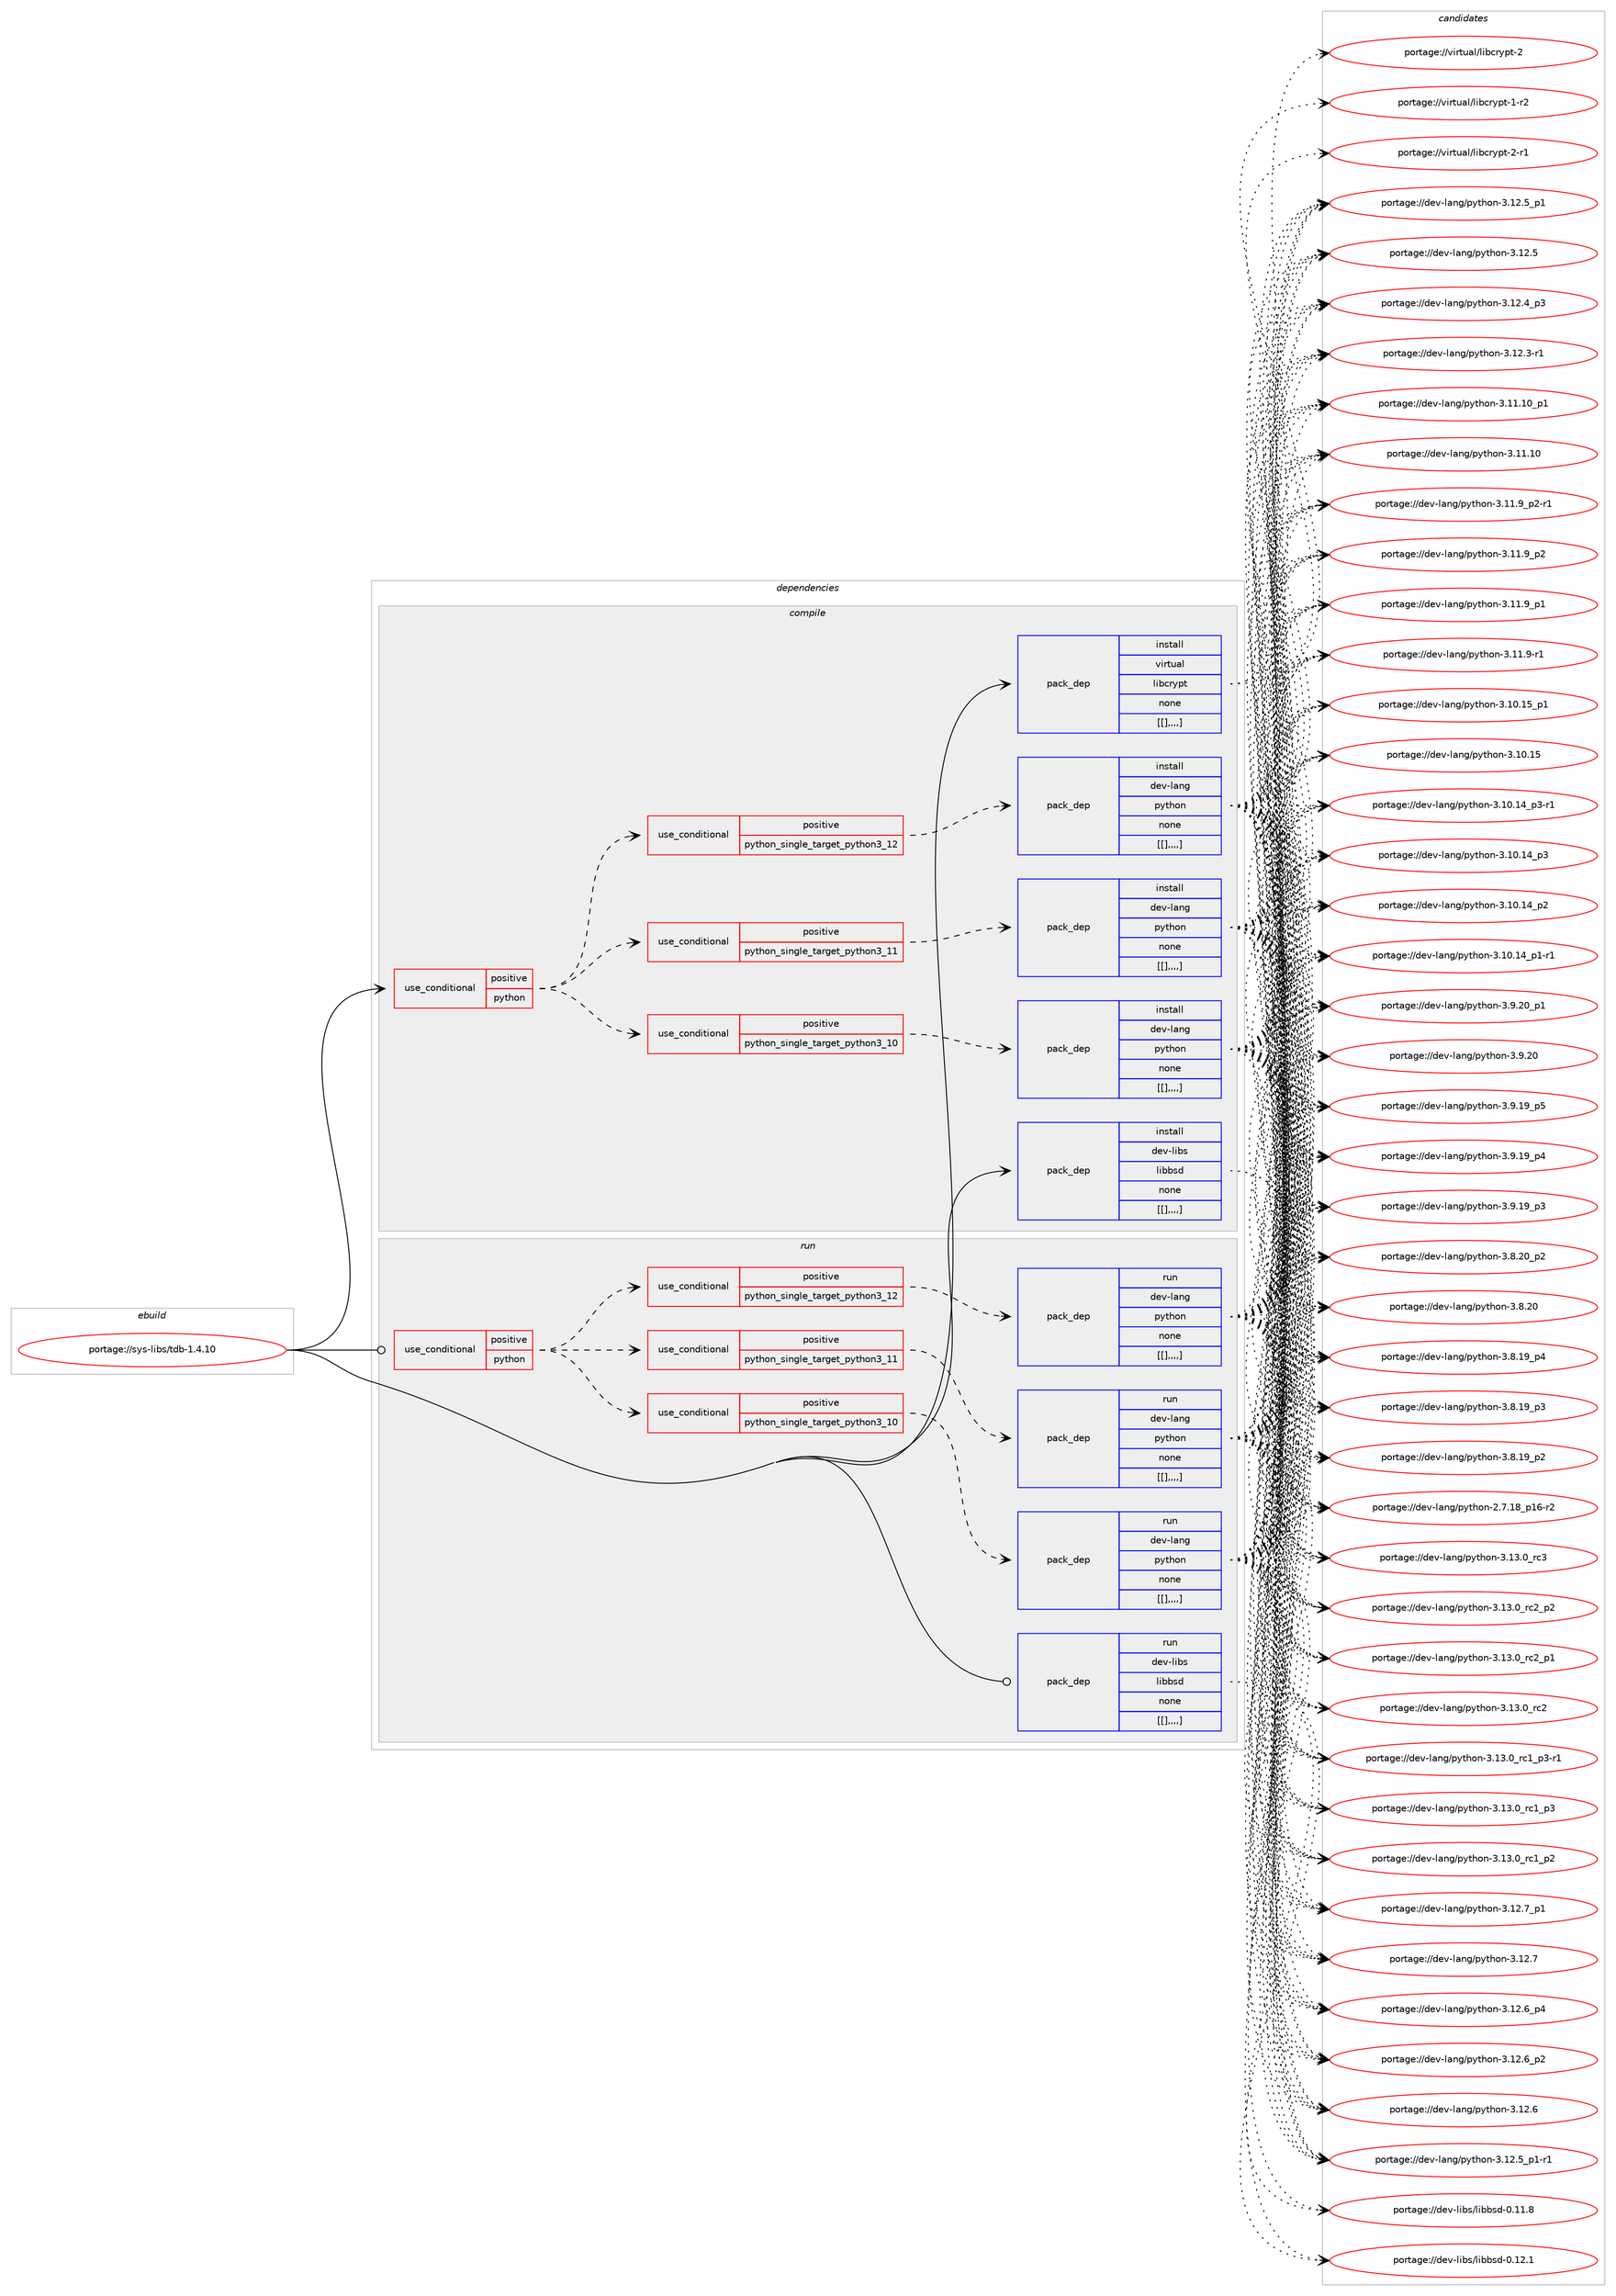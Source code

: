 digraph prolog {

# *************
# Graph options
# *************

newrank=true;
concentrate=true;
compound=true;
graph [rankdir=LR,fontname=Helvetica,fontsize=10,ranksep=1.5];#, ranksep=2.5, nodesep=0.2];
edge  [arrowhead=vee];
node  [fontname=Helvetica,fontsize=10];

# **********
# The ebuild
# **********

subgraph cluster_leftcol {
color=gray;
label=<<i>ebuild</i>>;
id [label="portage://sys-libs/tdb-1.4.10", color=red, width=4, href="../sys-libs/tdb-1.4.10.svg"];
}

# ****************
# The dependencies
# ****************

subgraph cluster_midcol {
color=gray;
label=<<i>dependencies</i>>;
subgraph cluster_compile {
fillcolor="#eeeeee";
style=filled;
label=<<i>compile</i>>;
subgraph cond4302 {
dependency12272 [label=<<TABLE BORDER="0" CELLBORDER="1" CELLSPACING="0" CELLPADDING="4"><TR><TD ROWSPAN="3" CELLPADDING="10">use_conditional</TD></TR><TR><TD>positive</TD></TR><TR><TD>python</TD></TR></TABLE>>, shape=none, color=red];
subgraph cond4303 {
dependency12273 [label=<<TABLE BORDER="0" CELLBORDER="1" CELLSPACING="0" CELLPADDING="4"><TR><TD ROWSPAN="3" CELLPADDING="10">use_conditional</TD></TR><TR><TD>positive</TD></TR><TR><TD>python_single_target_python3_10</TD></TR></TABLE>>, shape=none, color=red];
subgraph pack7933 {
dependency12274 [label=<<TABLE BORDER="0" CELLBORDER="1" CELLSPACING="0" CELLPADDING="4" WIDTH="220"><TR><TD ROWSPAN="6" CELLPADDING="30">pack_dep</TD></TR><TR><TD WIDTH="110">install</TD></TR><TR><TD>dev-lang</TD></TR><TR><TD>python</TD></TR><TR><TD>none</TD></TR><TR><TD>[[],,,,]</TD></TR></TABLE>>, shape=none, color=blue];
}
dependency12273:e -> dependency12274:w [weight=20,style="dashed",arrowhead="vee"];
}
dependency12272:e -> dependency12273:w [weight=20,style="dashed",arrowhead="vee"];
subgraph cond4304 {
dependency12275 [label=<<TABLE BORDER="0" CELLBORDER="1" CELLSPACING="0" CELLPADDING="4"><TR><TD ROWSPAN="3" CELLPADDING="10">use_conditional</TD></TR><TR><TD>positive</TD></TR><TR><TD>python_single_target_python3_11</TD></TR></TABLE>>, shape=none, color=red];
subgraph pack7934 {
dependency12276 [label=<<TABLE BORDER="0" CELLBORDER="1" CELLSPACING="0" CELLPADDING="4" WIDTH="220"><TR><TD ROWSPAN="6" CELLPADDING="30">pack_dep</TD></TR><TR><TD WIDTH="110">install</TD></TR><TR><TD>dev-lang</TD></TR><TR><TD>python</TD></TR><TR><TD>none</TD></TR><TR><TD>[[],,,,]</TD></TR></TABLE>>, shape=none, color=blue];
}
dependency12275:e -> dependency12276:w [weight=20,style="dashed",arrowhead="vee"];
}
dependency12272:e -> dependency12275:w [weight=20,style="dashed",arrowhead="vee"];
subgraph cond4305 {
dependency12277 [label=<<TABLE BORDER="0" CELLBORDER="1" CELLSPACING="0" CELLPADDING="4"><TR><TD ROWSPAN="3" CELLPADDING="10">use_conditional</TD></TR><TR><TD>positive</TD></TR><TR><TD>python_single_target_python3_12</TD></TR></TABLE>>, shape=none, color=red];
subgraph pack7935 {
dependency12278 [label=<<TABLE BORDER="0" CELLBORDER="1" CELLSPACING="0" CELLPADDING="4" WIDTH="220"><TR><TD ROWSPAN="6" CELLPADDING="30">pack_dep</TD></TR><TR><TD WIDTH="110">install</TD></TR><TR><TD>dev-lang</TD></TR><TR><TD>python</TD></TR><TR><TD>none</TD></TR><TR><TD>[[],,,,]</TD></TR></TABLE>>, shape=none, color=blue];
}
dependency12277:e -> dependency12278:w [weight=20,style="dashed",arrowhead="vee"];
}
dependency12272:e -> dependency12277:w [weight=20,style="dashed",arrowhead="vee"];
}
id:e -> dependency12272:w [weight=20,style="solid",arrowhead="vee"];
subgraph pack7936 {
dependency12279 [label=<<TABLE BORDER="0" CELLBORDER="1" CELLSPACING="0" CELLPADDING="4" WIDTH="220"><TR><TD ROWSPAN="6" CELLPADDING="30">pack_dep</TD></TR><TR><TD WIDTH="110">install</TD></TR><TR><TD>dev-libs</TD></TR><TR><TD>libbsd</TD></TR><TR><TD>none</TD></TR><TR><TD>[[],,,,]</TD></TR></TABLE>>, shape=none, color=blue];
}
id:e -> dependency12279:w [weight=20,style="solid",arrowhead="vee"];
subgraph pack7937 {
dependency12280 [label=<<TABLE BORDER="0" CELLBORDER="1" CELLSPACING="0" CELLPADDING="4" WIDTH="220"><TR><TD ROWSPAN="6" CELLPADDING="30">pack_dep</TD></TR><TR><TD WIDTH="110">install</TD></TR><TR><TD>virtual</TD></TR><TR><TD>libcrypt</TD></TR><TR><TD>none</TD></TR><TR><TD>[[],,,,]</TD></TR></TABLE>>, shape=none, color=blue];
}
id:e -> dependency12280:w [weight=20,style="solid",arrowhead="vee"];
}
subgraph cluster_compileandrun {
fillcolor="#eeeeee";
style=filled;
label=<<i>compile and run</i>>;
}
subgraph cluster_run {
fillcolor="#eeeeee";
style=filled;
label=<<i>run</i>>;
subgraph cond4306 {
dependency12281 [label=<<TABLE BORDER="0" CELLBORDER="1" CELLSPACING="0" CELLPADDING="4"><TR><TD ROWSPAN="3" CELLPADDING="10">use_conditional</TD></TR><TR><TD>positive</TD></TR><TR><TD>python</TD></TR></TABLE>>, shape=none, color=red];
subgraph cond4307 {
dependency12282 [label=<<TABLE BORDER="0" CELLBORDER="1" CELLSPACING="0" CELLPADDING="4"><TR><TD ROWSPAN="3" CELLPADDING="10">use_conditional</TD></TR><TR><TD>positive</TD></TR><TR><TD>python_single_target_python3_10</TD></TR></TABLE>>, shape=none, color=red];
subgraph pack7938 {
dependency12283 [label=<<TABLE BORDER="0" CELLBORDER="1" CELLSPACING="0" CELLPADDING="4" WIDTH="220"><TR><TD ROWSPAN="6" CELLPADDING="30">pack_dep</TD></TR><TR><TD WIDTH="110">run</TD></TR><TR><TD>dev-lang</TD></TR><TR><TD>python</TD></TR><TR><TD>none</TD></TR><TR><TD>[[],,,,]</TD></TR></TABLE>>, shape=none, color=blue];
}
dependency12282:e -> dependency12283:w [weight=20,style="dashed",arrowhead="vee"];
}
dependency12281:e -> dependency12282:w [weight=20,style="dashed",arrowhead="vee"];
subgraph cond4308 {
dependency12284 [label=<<TABLE BORDER="0" CELLBORDER="1" CELLSPACING="0" CELLPADDING="4"><TR><TD ROWSPAN="3" CELLPADDING="10">use_conditional</TD></TR><TR><TD>positive</TD></TR><TR><TD>python_single_target_python3_11</TD></TR></TABLE>>, shape=none, color=red];
subgraph pack7939 {
dependency12285 [label=<<TABLE BORDER="0" CELLBORDER="1" CELLSPACING="0" CELLPADDING="4" WIDTH="220"><TR><TD ROWSPAN="6" CELLPADDING="30">pack_dep</TD></TR><TR><TD WIDTH="110">run</TD></TR><TR><TD>dev-lang</TD></TR><TR><TD>python</TD></TR><TR><TD>none</TD></TR><TR><TD>[[],,,,]</TD></TR></TABLE>>, shape=none, color=blue];
}
dependency12284:e -> dependency12285:w [weight=20,style="dashed",arrowhead="vee"];
}
dependency12281:e -> dependency12284:w [weight=20,style="dashed",arrowhead="vee"];
subgraph cond4309 {
dependency12286 [label=<<TABLE BORDER="0" CELLBORDER="1" CELLSPACING="0" CELLPADDING="4"><TR><TD ROWSPAN="3" CELLPADDING="10">use_conditional</TD></TR><TR><TD>positive</TD></TR><TR><TD>python_single_target_python3_12</TD></TR></TABLE>>, shape=none, color=red];
subgraph pack7940 {
dependency12287 [label=<<TABLE BORDER="0" CELLBORDER="1" CELLSPACING="0" CELLPADDING="4" WIDTH="220"><TR><TD ROWSPAN="6" CELLPADDING="30">pack_dep</TD></TR><TR><TD WIDTH="110">run</TD></TR><TR><TD>dev-lang</TD></TR><TR><TD>python</TD></TR><TR><TD>none</TD></TR><TR><TD>[[],,,,]</TD></TR></TABLE>>, shape=none, color=blue];
}
dependency12286:e -> dependency12287:w [weight=20,style="dashed",arrowhead="vee"];
}
dependency12281:e -> dependency12286:w [weight=20,style="dashed",arrowhead="vee"];
}
id:e -> dependency12281:w [weight=20,style="solid",arrowhead="odot"];
subgraph pack7941 {
dependency12288 [label=<<TABLE BORDER="0" CELLBORDER="1" CELLSPACING="0" CELLPADDING="4" WIDTH="220"><TR><TD ROWSPAN="6" CELLPADDING="30">pack_dep</TD></TR><TR><TD WIDTH="110">run</TD></TR><TR><TD>dev-libs</TD></TR><TR><TD>libbsd</TD></TR><TR><TD>none</TD></TR><TR><TD>[[],,,,]</TD></TR></TABLE>>, shape=none, color=blue];
}
id:e -> dependency12288:w [weight=20,style="solid",arrowhead="odot"];
}
}

# **************
# The candidates
# **************

subgraph cluster_choices {
rank=same;
color=gray;
label=<<i>candidates</i>>;

subgraph choice7933 {
color=black;
nodesep=1;
choice10010111845108971101034711212111610411111045514649514648951149951 [label="portage://dev-lang/python-3.13.0_rc3", color=red, width=4,href="../dev-lang/python-3.13.0_rc3.svg"];
choice100101118451089711010347112121116104111110455146495146489511499509511250 [label="portage://dev-lang/python-3.13.0_rc2_p2", color=red, width=4,href="../dev-lang/python-3.13.0_rc2_p2.svg"];
choice100101118451089711010347112121116104111110455146495146489511499509511249 [label="portage://dev-lang/python-3.13.0_rc2_p1", color=red, width=4,href="../dev-lang/python-3.13.0_rc2_p1.svg"];
choice10010111845108971101034711212111610411111045514649514648951149950 [label="portage://dev-lang/python-3.13.0_rc2", color=red, width=4,href="../dev-lang/python-3.13.0_rc2.svg"];
choice1001011184510897110103471121211161041111104551464951464895114994995112514511449 [label="portage://dev-lang/python-3.13.0_rc1_p3-r1", color=red, width=4,href="../dev-lang/python-3.13.0_rc1_p3-r1.svg"];
choice100101118451089711010347112121116104111110455146495146489511499499511251 [label="portage://dev-lang/python-3.13.0_rc1_p3", color=red, width=4,href="../dev-lang/python-3.13.0_rc1_p3.svg"];
choice100101118451089711010347112121116104111110455146495146489511499499511250 [label="portage://dev-lang/python-3.13.0_rc1_p2", color=red, width=4,href="../dev-lang/python-3.13.0_rc1_p2.svg"];
choice100101118451089711010347112121116104111110455146495046559511249 [label="portage://dev-lang/python-3.12.7_p1", color=red, width=4,href="../dev-lang/python-3.12.7_p1.svg"];
choice10010111845108971101034711212111610411111045514649504655 [label="portage://dev-lang/python-3.12.7", color=red, width=4,href="../dev-lang/python-3.12.7.svg"];
choice100101118451089711010347112121116104111110455146495046549511252 [label="portage://dev-lang/python-3.12.6_p4", color=red, width=4,href="../dev-lang/python-3.12.6_p4.svg"];
choice100101118451089711010347112121116104111110455146495046549511250 [label="portage://dev-lang/python-3.12.6_p2", color=red, width=4,href="../dev-lang/python-3.12.6_p2.svg"];
choice10010111845108971101034711212111610411111045514649504654 [label="portage://dev-lang/python-3.12.6", color=red, width=4,href="../dev-lang/python-3.12.6.svg"];
choice1001011184510897110103471121211161041111104551464950465395112494511449 [label="portage://dev-lang/python-3.12.5_p1-r1", color=red, width=4,href="../dev-lang/python-3.12.5_p1-r1.svg"];
choice100101118451089711010347112121116104111110455146495046539511249 [label="portage://dev-lang/python-3.12.5_p1", color=red, width=4,href="../dev-lang/python-3.12.5_p1.svg"];
choice10010111845108971101034711212111610411111045514649504653 [label="portage://dev-lang/python-3.12.5", color=red, width=4,href="../dev-lang/python-3.12.5.svg"];
choice100101118451089711010347112121116104111110455146495046529511251 [label="portage://dev-lang/python-3.12.4_p3", color=red, width=4,href="../dev-lang/python-3.12.4_p3.svg"];
choice100101118451089711010347112121116104111110455146495046514511449 [label="portage://dev-lang/python-3.12.3-r1", color=red, width=4,href="../dev-lang/python-3.12.3-r1.svg"];
choice10010111845108971101034711212111610411111045514649494649489511249 [label="portage://dev-lang/python-3.11.10_p1", color=red, width=4,href="../dev-lang/python-3.11.10_p1.svg"];
choice1001011184510897110103471121211161041111104551464949464948 [label="portage://dev-lang/python-3.11.10", color=red, width=4,href="../dev-lang/python-3.11.10.svg"];
choice1001011184510897110103471121211161041111104551464949465795112504511449 [label="portage://dev-lang/python-3.11.9_p2-r1", color=red, width=4,href="../dev-lang/python-3.11.9_p2-r1.svg"];
choice100101118451089711010347112121116104111110455146494946579511250 [label="portage://dev-lang/python-3.11.9_p2", color=red, width=4,href="../dev-lang/python-3.11.9_p2.svg"];
choice100101118451089711010347112121116104111110455146494946579511249 [label="portage://dev-lang/python-3.11.9_p1", color=red, width=4,href="../dev-lang/python-3.11.9_p1.svg"];
choice100101118451089711010347112121116104111110455146494946574511449 [label="portage://dev-lang/python-3.11.9-r1", color=red, width=4,href="../dev-lang/python-3.11.9-r1.svg"];
choice10010111845108971101034711212111610411111045514649484649539511249 [label="portage://dev-lang/python-3.10.15_p1", color=red, width=4,href="../dev-lang/python-3.10.15_p1.svg"];
choice1001011184510897110103471121211161041111104551464948464953 [label="portage://dev-lang/python-3.10.15", color=red, width=4,href="../dev-lang/python-3.10.15.svg"];
choice100101118451089711010347112121116104111110455146494846495295112514511449 [label="portage://dev-lang/python-3.10.14_p3-r1", color=red, width=4,href="../dev-lang/python-3.10.14_p3-r1.svg"];
choice10010111845108971101034711212111610411111045514649484649529511251 [label="portage://dev-lang/python-3.10.14_p3", color=red, width=4,href="../dev-lang/python-3.10.14_p3.svg"];
choice10010111845108971101034711212111610411111045514649484649529511250 [label="portage://dev-lang/python-3.10.14_p2", color=red, width=4,href="../dev-lang/python-3.10.14_p2.svg"];
choice100101118451089711010347112121116104111110455146494846495295112494511449 [label="portage://dev-lang/python-3.10.14_p1-r1", color=red, width=4,href="../dev-lang/python-3.10.14_p1-r1.svg"];
choice100101118451089711010347112121116104111110455146574650489511249 [label="portage://dev-lang/python-3.9.20_p1", color=red, width=4,href="../dev-lang/python-3.9.20_p1.svg"];
choice10010111845108971101034711212111610411111045514657465048 [label="portage://dev-lang/python-3.9.20", color=red, width=4,href="../dev-lang/python-3.9.20.svg"];
choice100101118451089711010347112121116104111110455146574649579511253 [label="portage://dev-lang/python-3.9.19_p5", color=red, width=4,href="../dev-lang/python-3.9.19_p5.svg"];
choice100101118451089711010347112121116104111110455146574649579511252 [label="portage://dev-lang/python-3.9.19_p4", color=red, width=4,href="../dev-lang/python-3.9.19_p4.svg"];
choice100101118451089711010347112121116104111110455146574649579511251 [label="portage://dev-lang/python-3.9.19_p3", color=red, width=4,href="../dev-lang/python-3.9.19_p3.svg"];
choice100101118451089711010347112121116104111110455146564650489511250 [label="portage://dev-lang/python-3.8.20_p2", color=red, width=4,href="../dev-lang/python-3.8.20_p2.svg"];
choice10010111845108971101034711212111610411111045514656465048 [label="portage://dev-lang/python-3.8.20", color=red, width=4,href="../dev-lang/python-3.8.20.svg"];
choice100101118451089711010347112121116104111110455146564649579511252 [label="portage://dev-lang/python-3.8.19_p4", color=red, width=4,href="../dev-lang/python-3.8.19_p4.svg"];
choice100101118451089711010347112121116104111110455146564649579511251 [label="portage://dev-lang/python-3.8.19_p3", color=red, width=4,href="../dev-lang/python-3.8.19_p3.svg"];
choice100101118451089711010347112121116104111110455146564649579511250 [label="portage://dev-lang/python-3.8.19_p2", color=red, width=4,href="../dev-lang/python-3.8.19_p2.svg"];
choice100101118451089711010347112121116104111110455046554649569511249544511450 [label="portage://dev-lang/python-2.7.18_p16-r2", color=red, width=4,href="../dev-lang/python-2.7.18_p16-r2.svg"];
dependency12274:e -> choice10010111845108971101034711212111610411111045514649514648951149951:w [style=dotted,weight="100"];
dependency12274:e -> choice100101118451089711010347112121116104111110455146495146489511499509511250:w [style=dotted,weight="100"];
dependency12274:e -> choice100101118451089711010347112121116104111110455146495146489511499509511249:w [style=dotted,weight="100"];
dependency12274:e -> choice10010111845108971101034711212111610411111045514649514648951149950:w [style=dotted,weight="100"];
dependency12274:e -> choice1001011184510897110103471121211161041111104551464951464895114994995112514511449:w [style=dotted,weight="100"];
dependency12274:e -> choice100101118451089711010347112121116104111110455146495146489511499499511251:w [style=dotted,weight="100"];
dependency12274:e -> choice100101118451089711010347112121116104111110455146495146489511499499511250:w [style=dotted,weight="100"];
dependency12274:e -> choice100101118451089711010347112121116104111110455146495046559511249:w [style=dotted,weight="100"];
dependency12274:e -> choice10010111845108971101034711212111610411111045514649504655:w [style=dotted,weight="100"];
dependency12274:e -> choice100101118451089711010347112121116104111110455146495046549511252:w [style=dotted,weight="100"];
dependency12274:e -> choice100101118451089711010347112121116104111110455146495046549511250:w [style=dotted,weight="100"];
dependency12274:e -> choice10010111845108971101034711212111610411111045514649504654:w [style=dotted,weight="100"];
dependency12274:e -> choice1001011184510897110103471121211161041111104551464950465395112494511449:w [style=dotted,weight="100"];
dependency12274:e -> choice100101118451089711010347112121116104111110455146495046539511249:w [style=dotted,weight="100"];
dependency12274:e -> choice10010111845108971101034711212111610411111045514649504653:w [style=dotted,weight="100"];
dependency12274:e -> choice100101118451089711010347112121116104111110455146495046529511251:w [style=dotted,weight="100"];
dependency12274:e -> choice100101118451089711010347112121116104111110455146495046514511449:w [style=dotted,weight="100"];
dependency12274:e -> choice10010111845108971101034711212111610411111045514649494649489511249:w [style=dotted,weight="100"];
dependency12274:e -> choice1001011184510897110103471121211161041111104551464949464948:w [style=dotted,weight="100"];
dependency12274:e -> choice1001011184510897110103471121211161041111104551464949465795112504511449:w [style=dotted,weight="100"];
dependency12274:e -> choice100101118451089711010347112121116104111110455146494946579511250:w [style=dotted,weight="100"];
dependency12274:e -> choice100101118451089711010347112121116104111110455146494946579511249:w [style=dotted,weight="100"];
dependency12274:e -> choice100101118451089711010347112121116104111110455146494946574511449:w [style=dotted,weight="100"];
dependency12274:e -> choice10010111845108971101034711212111610411111045514649484649539511249:w [style=dotted,weight="100"];
dependency12274:e -> choice1001011184510897110103471121211161041111104551464948464953:w [style=dotted,weight="100"];
dependency12274:e -> choice100101118451089711010347112121116104111110455146494846495295112514511449:w [style=dotted,weight="100"];
dependency12274:e -> choice10010111845108971101034711212111610411111045514649484649529511251:w [style=dotted,weight="100"];
dependency12274:e -> choice10010111845108971101034711212111610411111045514649484649529511250:w [style=dotted,weight="100"];
dependency12274:e -> choice100101118451089711010347112121116104111110455146494846495295112494511449:w [style=dotted,weight="100"];
dependency12274:e -> choice100101118451089711010347112121116104111110455146574650489511249:w [style=dotted,weight="100"];
dependency12274:e -> choice10010111845108971101034711212111610411111045514657465048:w [style=dotted,weight="100"];
dependency12274:e -> choice100101118451089711010347112121116104111110455146574649579511253:w [style=dotted,weight="100"];
dependency12274:e -> choice100101118451089711010347112121116104111110455146574649579511252:w [style=dotted,weight="100"];
dependency12274:e -> choice100101118451089711010347112121116104111110455146574649579511251:w [style=dotted,weight="100"];
dependency12274:e -> choice100101118451089711010347112121116104111110455146564650489511250:w [style=dotted,weight="100"];
dependency12274:e -> choice10010111845108971101034711212111610411111045514656465048:w [style=dotted,weight="100"];
dependency12274:e -> choice100101118451089711010347112121116104111110455146564649579511252:w [style=dotted,weight="100"];
dependency12274:e -> choice100101118451089711010347112121116104111110455146564649579511251:w [style=dotted,weight="100"];
dependency12274:e -> choice100101118451089711010347112121116104111110455146564649579511250:w [style=dotted,weight="100"];
dependency12274:e -> choice100101118451089711010347112121116104111110455046554649569511249544511450:w [style=dotted,weight="100"];
}
subgraph choice7934 {
color=black;
nodesep=1;
choice10010111845108971101034711212111610411111045514649514648951149951 [label="portage://dev-lang/python-3.13.0_rc3", color=red, width=4,href="../dev-lang/python-3.13.0_rc3.svg"];
choice100101118451089711010347112121116104111110455146495146489511499509511250 [label="portage://dev-lang/python-3.13.0_rc2_p2", color=red, width=4,href="../dev-lang/python-3.13.0_rc2_p2.svg"];
choice100101118451089711010347112121116104111110455146495146489511499509511249 [label="portage://dev-lang/python-3.13.0_rc2_p1", color=red, width=4,href="../dev-lang/python-3.13.0_rc2_p1.svg"];
choice10010111845108971101034711212111610411111045514649514648951149950 [label="portage://dev-lang/python-3.13.0_rc2", color=red, width=4,href="../dev-lang/python-3.13.0_rc2.svg"];
choice1001011184510897110103471121211161041111104551464951464895114994995112514511449 [label="portage://dev-lang/python-3.13.0_rc1_p3-r1", color=red, width=4,href="../dev-lang/python-3.13.0_rc1_p3-r1.svg"];
choice100101118451089711010347112121116104111110455146495146489511499499511251 [label="portage://dev-lang/python-3.13.0_rc1_p3", color=red, width=4,href="../dev-lang/python-3.13.0_rc1_p3.svg"];
choice100101118451089711010347112121116104111110455146495146489511499499511250 [label="portage://dev-lang/python-3.13.0_rc1_p2", color=red, width=4,href="../dev-lang/python-3.13.0_rc1_p2.svg"];
choice100101118451089711010347112121116104111110455146495046559511249 [label="portage://dev-lang/python-3.12.7_p1", color=red, width=4,href="../dev-lang/python-3.12.7_p1.svg"];
choice10010111845108971101034711212111610411111045514649504655 [label="portage://dev-lang/python-3.12.7", color=red, width=4,href="../dev-lang/python-3.12.7.svg"];
choice100101118451089711010347112121116104111110455146495046549511252 [label="portage://dev-lang/python-3.12.6_p4", color=red, width=4,href="../dev-lang/python-3.12.6_p4.svg"];
choice100101118451089711010347112121116104111110455146495046549511250 [label="portage://dev-lang/python-3.12.6_p2", color=red, width=4,href="../dev-lang/python-3.12.6_p2.svg"];
choice10010111845108971101034711212111610411111045514649504654 [label="portage://dev-lang/python-3.12.6", color=red, width=4,href="../dev-lang/python-3.12.6.svg"];
choice1001011184510897110103471121211161041111104551464950465395112494511449 [label="portage://dev-lang/python-3.12.5_p1-r1", color=red, width=4,href="../dev-lang/python-3.12.5_p1-r1.svg"];
choice100101118451089711010347112121116104111110455146495046539511249 [label="portage://dev-lang/python-3.12.5_p1", color=red, width=4,href="../dev-lang/python-3.12.5_p1.svg"];
choice10010111845108971101034711212111610411111045514649504653 [label="portage://dev-lang/python-3.12.5", color=red, width=4,href="../dev-lang/python-3.12.5.svg"];
choice100101118451089711010347112121116104111110455146495046529511251 [label="portage://dev-lang/python-3.12.4_p3", color=red, width=4,href="../dev-lang/python-3.12.4_p3.svg"];
choice100101118451089711010347112121116104111110455146495046514511449 [label="portage://dev-lang/python-3.12.3-r1", color=red, width=4,href="../dev-lang/python-3.12.3-r1.svg"];
choice10010111845108971101034711212111610411111045514649494649489511249 [label="portage://dev-lang/python-3.11.10_p1", color=red, width=4,href="../dev-lang/python-3.11.10_p1.svg"];
choice1001011184510897110103471121211161041111104551464949464948 [label="portage://dev-lang/python-3.11.10", color=red, width=4,href="../dev-lang/python-3.11.10.svg"];
choice1001011184510897110103471121211161041111104551464949465795112504511449 [label="portage://dev-lang/python-3.11.9_p2-r1", color=red, width=4,href="../dev-lang/python-3.11.9_p2-r1.svg"];
choice100101118451089711010347112121116104111110455146494946579511250 [label="portage://dev-lang/python-3.11.9_p2", color=red, width=4,href="../dev-lang/python-3.11.9_p2.svg"];
choice100101118451089711010347112121116104111110455146494946579511249 [label="portage://dev-lang/python-3.11.9_p1", color=red, width=4,href="../dev-lang/python-3.11.9_p1.svg"];
choice100101118451089711010347112121116104111110455146494946574511449 [label="portage://dev-lang/python-3.11.9-r1", color=red, width=4,href="../dev-lang/python-3.11.9-r1.svg"];
choice10010111845108971101034711212111610411111045514649484649539511249 [label="portage://dev-lang/python-3.10.15_p1", color=red, width=4,href="../dev-lang/python-3.10.15_p1.svg"];
choice1001011184510897110103471121211161041111104551464948464953 [label="portage://dev-lang/python-3.10.15", color=red, width=4,href="../dev-lang/python-3.10.15.svg"];
choice100101118451089711010347112121116104111110455146494846495295112514511449 [label="portage://dev-lang/python-3.10.14_p3-r1", color=red, width=4,href="../dev-lang/python-3.10.14_p3-r1.svg"];
choice10010111845108971101034711212111610411111045514649484649529511251 [label="portage://dev-lang/python-3.10.14_p3", color=red, width=4,href="../dev-lang/python-3.10.14_p3.svg"];
choice10010111845108971101034711212111610411111045514649484649529511250 [label="portage://dev-lang/python-3.10.14_p2", color=red, width=4,href="../dev-lang/python-3.10.14_p2.svg"];
choice100101118451089711010347112121116104111110455146494846495295112494511449 [label="portage://dev-lang/python-3.10.14_p1-r1", color=red, width=4,href="../dev-lang/python-3.10.14_p1-r1.svg"];
choice100101118451089711010347112121116104111110455146574650489511249 [label="portage://dev-lang/python-3.9.20_p1", color=red, width=4,href="../dev-lang/python-3.9.20_p1.svg"];
choice10010111845108971101034711212111610411111045514657465048 [label="portage://dev-lang/python-3.9.20", color=red, width=4,href="../dev-lang/python-3.9.20.svg"];
choice100101118451089711010347112121116104111110455146574649579511253 [label="portage://dev-lang/python-3.9.19_p5", color=red, width=4,href="../dev-lang/python-3.9.19_p5.svg"];
choice100101118451089711010347112121116104111110455146574649579511252 [label="portage://dev-lang/python-3.9.19_p4", color=red, width=4,href="../dev-lang/python-3.9.19_p4.svg"];
choice100101118451089711010347112121116104111110455146574649579511251 [label="portage://dev-lang/python-3.9.19_p3", color=red, width=4,href="../dev-lang/python-3.9.19_p3.svg"];
choice100101118451089711010347112121116104111110455146564650489511250 [label="portage://dev-lang/python-3.8.20_p2", color=red, width=4,href="../dev-lang/python-3.8.20_p2.svg"];
choice10010111845108971101034711212111610411111045514656465048 [label="portage://dev-lang/python-3.8.20", color=red, width=4,href="../dev-lang/python-3.8.20.svg"];
choice100101118451089711010347112121116104111110455146564649579511252 [label="portage://dev-lang/python-3.8.19_p4", color=red, width=4,href="../dev-lang/python-3.8.19_p4.svg"];
choice100101118451089711010347112121116104111110455146564649579511251 [label="portage://dev-lang/python-3.8.19_p3", color=red, width=4,href="../dev-lang/python-3.8.19_p3.svg"];
choice100101118451089711010347112121116104111110455146564649579511250 [label="portage://dev-lang/python-3.8.19_p2", color=red, width=4,href="../dev-lang/python-3.8.19_p2.svg"];
choice100101118451089711010347112121116104111110455046554649569511249544511450 [label="portage://dev-lang/python-2.7.18_p16-r2", color=red, width=4,href="../dev-lang/python-2.7.18_p16-r2.svg"];
dependency12276:e -> choice10010111845108971101034711212111610411111045514649514648951149951:w [style=dotted,weight="100"];
dependency12276:e -> choice100101118451089711010347112121116104111110455146495146489511499509511250:w [style=dotted,weight="100"];
dependency12276:e -> choice100101118451089711010347112121116104111110455146495146489511499509511249:w [style=dotted,weight="100"];
dependency12276:e -> choice10010111845108971101034711212111610411111045514649514648951149950:w [style=dotted,weight="100"];
dependency12276:e -> choice1001011184510897110103471121211161041111104551464951464895114994995112514511449:w [style=dotted,weight="100"];
dependency12276:e -> choice100101118451089711010347112121116104111110455146495146489511499499511251:w [style=dotted,weight="100"];
dependency12276:e -> choice100101118451089711010347112121116104111110455146495146489511499499511250:w [style=dotted,weight="100"];
dependency12276:e -> choice100101118451089711010347112121116104111110455146495046559511249:w [style=dotted,weight="100"];
dependency12276:e -> choice10010111845108971101034711212111610411111045514649504655:w [style=dotted,weight="100"];
dependency12276:e -> choice100101118451089711010347112121116104111110455146495046549511252:w [style=dotted,weight="100"];
dependency12276:e -> choice100101118451089711010347112121116104111110455146495046549511250:w [style=dotted,weight="100"];
dependency12276:e -> choice10010111845108971101034711212111610411111045514649504654:w [style=dotted,weight="100"];
dependency12276:e -> choice1001011184510897110103471121211161041111104551464950465395112494511449:w [style=dotted,weight="100"];
dependency12276:e -> choice100101118451089711010347112121116104111110455146495046539511249:w [style=dotted,weight="100"];
dependency12276:e -> choice10010111845108971101034711212111610411111045514649504653:w [style=dotted,weight="100"];
dependency12276:e -> choice100101118451089711010347112121116104111110455146495046529511251:w [style=dotted,weight="100"];
dependency12276:e -> choice100101118451089711010347112121116104111110455146495046514511449:w [style=dotted,weight="100"];
dependency12276:e -> choice10010111845108971101034711212111610411111045514649494649489511249:w [style=dotted,weight="100"];
dependency12276:e -> choice1001011184510897110103471121211161041111104551464949464948:w [style=dotted,weight="100"];
dependency12276:e -> choice1001011184510897110103471121211161041111104551464949465795112504511449:w [style=dotted,weight="100"];
dependency12276:e -> choice100101118451089711010347112121116104111110455146494946579511250:w [style=dotted,weight="100"];
dependency12276:e -> choice100101118451089711010347112121116104111110455146494946579511249:w [style=dotted,weight="100"];
dependency12276:e -> choice100101118451089711010347112121116104111110455146494946574511449:w [style=dotted,weight="100"];
dependency12276:e -> choice10010111845108971101034711212111610411111045514649484649539511249:w [style=dotted,weight="100"];
dependency12276:e -> choice1001011184510897110103471121211161041111104551464948464953:w [style=dotted,weight="100"];
dependency12276:e -> choice100101118451089711010347112121116104111110455146494846495295112514511449:w [style=dotted,weight="100"];
dependency12276:e -> choice10010111845108971101034711212111610411111045514649484649529511251:w [style=dotted,weight="100"];
dependency12276:e -> choice10010111845108971101034711212111610411111045514649484649529511250:w [style=dotted,weight="100"];
dependency12276:e -> choice100101118451089711010347112121116104111110455146494846495295112494511449:w [style=dotted,weight="100"];
dependency12276:e -> choice100101118451089711010347112121116104111110455146574650489511249:w [style=dotted,weight="100"];
dependency12276:e -> choice10010111845108971101034711212111610411111045514657465048:w [style=dotted,weight="100"];
dependency12276:e -> choice100101118451089711010347112121116104111110455146574649579511253:w [style=dotted,weight="100"];
dependency12276:e -> choice100101118451089711010347112121116104111110455146574649579511252:w [style=dotted,weight="100"];
dependency12276:e -> choice100101118451089711010347112121116104111110455146574649579511251:w [style=dotted,weight="100"];
dependency12276:e -> choice100101118451089711010347112121116104111110455146564650489511250:w [style=dotted,weight="100"];
dependency12276:e -> choice10010111845108971101034711212111610411111045514656465048:w [style=dotted,weight="100"];
dependency12276:e -> choice100101118451089711010347112121116104111110455146564649579511252:w [style=dotted,weight="100"];
dependency12276:e -> choice100101118451089711010347112121116104111110455146564649579511251:w [style=dotted,weight="100"];
dependency12276:e -> choice100101118451089711010347112121116104111110455146564649579511250:w [style=dotted,weight="100"];
dependency12276:e -> choice100101118451089711010347112121116104111110455046554649569511249544511450:w [style=dotted,weight="100"];
}
subgraph choice7935 {
color=black;
nodesep=1;
choice10010111845108971101034711212111610411111045514649514648951149951 [label="portage://dev-lang/python-3.13.0_rc3", color=red, width=4,href="../dev-lang/python-3.13.0_rc3.svg"];
choice100101118451089711010347112121116104111110455146495146489511499509511250 [label="portage://dev-lang/python-3.13.0_rc2_p2", color=red, width=4,href="../dev-lang/python-3.13.0_rc2_p2.svg"];
choice100101118451089711010347112121116104111110455146495146489511499509511249 [label="portage://dev-lang/python-3.13.0_rc2_p1", color=red, width=4,href="../dev-lang/python-3.13.0_rc2_p1.svg"];
choice10010111845108971101034711212111610411111045514649514648951149950 [label="portage://dev-lang/python-3.13.0_rc2", color=red, width=4,href="../dev-lang/python-3.13.0_rc2.svg"];
choice1001011184510897110103471121211161041111104551464951464895114994995112514511449 [label="portage://dev-lang/python-3.13.0_rc1_p3-r1", color=red, width=4,href="../dev-lang/python-3.13.0_rc1_p3-r1.svg"];
choice100101118451089711010347112121116104111110455146495146489511499499511251 [label="portage://dev-lang/python-3.13.0_rc1_p3", color=red, width=4,href="../dev-lang/python-3.13.0_rc1_p3.svg"];
choice100101118451089711010347112121116104111110455146495146489511499499511250 [label="portage://dev-lang/python-3.13.0_rc1_p2", color=red, width=4,href="../dev-lang/python-3.13.0_rc1_p2.svg"];
choice100101118451089711010347112121116104111110455146495046559511249 [label="portage://dev-lang/python-3.12.7_p1", color=red, width=4,href="../dev-lang/python-3.12.7_p1.svg"];
choice10010111845108971101034711212111610411111045514649504655 [label="portage://dev-lang/python-3.12.7", color=red, width=4,href="../dev-lang/python-3.12.7.svg"];
choice100101118451089711010347112121116104111110455146495046549511252 [label="portage://dev-lang/python-3.12.6_p4", color=red, width=4,href="../dev-lang/python-3.12.6_p4.svg"];
choice100101118451089711010347112121116104111110455146495046549511250 [label="portage://dev-lang/python-3.12.6_p2", color=red, width=4,href="../dev-lang/python-3.12.6_p2.svg"];
choice10010111845108971101034711212111610411111045514649504654 [label="portage://dev-lang/python-3.12.6", color=red, width=4,href="../dev-lang/python-3.12.6.svg"];
choice1001011184510897110103471121211161041111104551464950465395112494511449 [label="portage://dev-lang/python-3.12.5_p1-r1", color=red, width=4,href="../dev-lang/python-3.12.5_p1-r1.svg"];
choice100101118451089711010347112121116104111110455146495046539511249 [label="portage://dev-lang/python-3.12.5_p1", color=red, width=4,href="../dev-lang/python-3.12.5_p1.svg"];
choice10010111845108971101034711212111610411111045514649504653 [label="portage://dev-lang/python-3.12.5", color=red, width=4,href="../dev-lang/python-3.12.5.svg"];
choice100101118451089711010347112121116104111110455146495046529511251 [label="portage://dev-lang/python-3.12.4_p3", color=red, width=4,href="../dev-lang/python-3.12.4_p3.svg"];
choice100101118451089711010347112121116104111110455146495046514511449 [label="portage://dev-lang/python-3.12.3-r1", color=red, width=4,href="../dev-lang/python-3.12.3-r1.svg"];
choice10010111845108971101034711212111610411111045514649494649489511249 [label="portage://dev-lang/python-3.11.10_p1", color=red, width=4,href="../dev-lang/python-3.11.10_p1.svg"];
choice1001011184510897110103471121211161041111104551464949464948 [label="portage://dev-lang/python-3.11.10", color=red, width=4,href="../dev-lang/python-3.11.10.svg"];
choice1001011184510897110103471121211161041111104551464949465795112504511449 [label="portage://dev-lang/python-3.11.9_p2-r1", color=red, width=4,href="../dev-lang/python-3.11.9_p2-r1.svg"];
choice100101118451089711010347112121116104111110455146494946579511250 [label="portage://dev-lang/python-3.11.9_p2", color=red, width=4,href="../dev-lang/python-3.11.9_p2.svg"];
choice100101118451089711010347112121116104111110455146494946579511249 [label="portage://dev-lang/python-3.11.9_p1", color=red, width=4,href="../dev-lang/python-3.11.9_p1.svg"];
choice100101118451089711010347112121116104111110455146494946574511449 [label="portage://dev-lang/python-3.11.9-r1", color=red, width=4,href="../dev-lang/python-3.11.9-r1.svg"];
choice10010111845108971101034711212111610411111045514649484649539511249 [label="portage://dev-lang/python-3.10.15_p1", color=red, width=4,href="../dev-lang/python-3.10.15_p1.svg"];
choice1001011184510897110103471121211161041111104551464948464953 [label="portage://dev-lang/python-3.10.15", color=red, width=4,href="../dev-lang/python-3.10.15.svg"];
choice100101118451089711010347112121116104111110455146494846495295112514511449 [label="portage://dev-lang/python-3.10.14_p3-r1", color=red, width=4,href="../dev-lang/python-3.10.14_p3-r1.svg"];
choice10010111845108971101034711212111610411111045514649484649529511251 [label="portage://dev-lang/python-3.10.14_p3", color=red, width=4,href="../dev-lang/python-3.10.14_p3.svg"];
choice10010111845108971101034711212111610411111045514649484649529511250 [label="portage://dev-lang/python-3.10.14_p2", color=red, width=4,href="../dev-lang/python-3.10.14_p2.svg"];
choice100101118451089711010347112121116104111110455146494846495295112494511449 [label="portage://dev-lang/python-3.10.14_p1-r1", color=red, width=4,href="../dev-lang/python-3.10.14_p1-r1.svg"];
choice100101118451089711010347112121116104111110455146574650489511249 [label="portage://dev-lang/python-3.9.20_p1", color=red, width=4,href="../dev-lang/python-3.9.20_p1.svg"];
choice10010111845108971101034711212111610411111045514657465048 [label="portage://dev-lang/python-3.9.20", color=red, width=4,href="../dev-lang/python-3.9.20.svg"];
choice100101118451089711010347112121116104111110455146574649579511253 [label="portage://dev-lang/python-3.9.19_p5", color=red, width=4,href="../dev-lang/python-3.9.19_p5.svg"];
choice100101118451089711010347112121116104111110455146574649579511252 [label="portage://dev-lang/python-3.9.19_p4", color=red, width=4,href="../dev-lang/python-3.9.19_p4.svg"];
choice100101118451089711010347112121116104111110455146574649579511251 [label="portage://dev-lang/python-3.9.19_p3", color=red, width=4,href="../dev-lang/python-3.9.19_p3.svg"];
choice100101118451089711010347112121116104111110455146564650489511250 [label="portage://dev-lang/python-3.8.20_p2", color=red, width=4,href="../dev-lang/python-3.8.20_p2.svg"];
choice10010111845108971101034711212111610411111045514656465048 [label="portage://dev-lang/python-3.8.20", color=red, width=4,href="../dev-lang/python-3.8.20.svg"];
choice100101118451089711010347112121116104111110455146564649579511252 [label="portage://dev-lang/python-3.8.19_p4", color=red, width=4,href="../dev-lang/python-3.8.19_p4.svg"];
choice100101118451089711010347112121116104111110455146564649579511251 [label="portage://dev-lang/python-3.8.19_p3", color=red, width=4,href="../dev-lang/python-3.8.19_p3.svg"];
choice100101118451089711010347112121116104111110455146564649579511250 [label="portage://dev-lang/python-3.8.19_p2", color=red, width=4,href="../dev-lang/python-3.8.19_p2.svg"];
choice100101118451089711010347112121116104111110455046554649569511249544511450 [label="portage://dev-lang/python-2.7.18_p16-r2", color=red, width=4,href="../dev-lang/python-2.7.18_p16-r2.svg"];
dependency12278:e -> choice10010111845108971101034711212111610411111045514649514648951149951:w [style=dotted,weight="100"];
dependency12278:e -> choice100101118451089711010347112121116104111110455146495146489511499509511250:w [style=dotted,weight="100"];
dependency12278:e -> choice100101118451089711010347112121116104111110455146495146489511499509511249:w [style=dotted,weight="100"];
dependency12278:e -> choice10010111845108971101034711212111610411111045514649514648951149950:w [style=dotted,weight="100"];
dependency12278:e -> choice1001011184510897110103471121211161041111104551464951464895114994995112514511449:w [style=dotted,weight="100"];
dependency12278:e -> choice100101118451089711010347112121116104111110455146495146489511499499511251:w [style=dotted,weight="100"];
dependency12278:e -> choice100101118451089711010347112121116104111110455146495146489511499499511250:w [style=dotted,weight="100"];
dependency12278:e -> choice100101118451089711010347112121116104111110455146495046559511249:w [style=dotted,weight="100"];
dependency12278:e -> choice10010111845108971101034711212111610411111045514649504655:w [style=dotted,weight="100"];
dependency12278:e -> choice100101118451089711010347112121116104111110455146495046549511252:w [style=dotted,weight="100"];
dependency12278:e -> choice100101118451089711010347112121116104111110455146495046549511250:w [style=dotted,weight="100"];
dependency12278:e -> choice10010111845108971101034711212111610411111045514649504654:w [style=dotted,weight="100"];
dependency12278:e -> choice1001011184510897110103471121211161041111104551464950465395112494511449:w [style=dotted,weight="100"];
dependency12278:e -> choice100101118451089711010347112121116104111110455146495046539511249:w [style=dotted,weight="100"];
dependency12278:e -> choice10010111845108971101034711212111610411111045514649504653:w [style=dotted,weight="100"];
dependency12278:e -> choice100101118451089711010347112121116104111110455146495046529511251:w [style=dotted,weight="100"];
dependency12278:e -> choice100101118451089711010347112121116104111110455146495046514511449:w [style=dotted,weight="100"];
dependency12278:e -> choice10010111845108971101034711212111610411111045514649494649489511249:w [style=dotted,weight="100"];
dependency12278:e -> choice1001011184510897110103471121211161041111104551464949464948:w [style=dotted,weight="100"];
dependency12278:e -> choice1001011184510897110103471121211161041111104551464949465795112504511449:w [style=dotted,weight="100"];
dependency12278:e -> choice100101118451089711010347112121116104111110455146494946579511250:w [style=dotted,weight="100"];
dependency12278:e -> choice100101118451089711010347112121116104111110455146494946579511249:w [style=dotted,weight="100"];
dependency12278:e -> choice100101118451089711010347112121116104111110455146494946574511449:w [style=dotted,weight="100"];
dependency12278:e -> choice10010111845108971101034711212111610411111045514649484649539511249:w [style=dotted,weight="100"];
dependency12278:e -> choice1001011184510897110103471121211161041111104551464948464953:w [style=dotted,weight="100"];
dependency12278:e -> choice100101118451089711010347112121116104111110455146494846495295112514511449:w [style=dotted,weight="100"];
dependency12278:e -> choice10010111845108971101034711212111610411111045514649484649529511251:w [style=dotted,weight="100"];
dependency12278:e -> choice10010111845108971101034711212111610411111045514649484649529511250:w [style=dotted,weight="100"];
dependency12278:e -> choice100101118451089711010347112121116104111110455146494846495295112494511449:w [style=dotted,weight="100"];
dependency12278:e -> choice100101118451089711010347112121116104111110455146574650489511249:w [style=dotted,weight="100"];
dependency12278:e -> choice10010111845108971101034711212111610411111045514657465048:w [style=dotted,weight="100"];
dependency12278:e -> choice100101118451089711010347112121116104111110455146574649579511253:w [style=dotted,weight="100"];
dependency12278:e -> choice100101118451089711010347112121116104111110455146574649579511252:w [style=dotted,weight="100"];
dependency12278:e -> choice100101118451089711010347112121116104111110455146574649579511251:w [style=dotted,weight="100"];
dependency12278:e -> choice100101118451089711010347112121116104111110455146564650489511250:w [style=dotted,weight="100"];
dependency12278:e -> choice10010111845108971101034711212111610411111045514656465048:w [style=dotted,weight="100"];
dependency12278:e -> choice100101118451089711010347112121116104111110455146564649579511252:w [style=dotted,weight="100"];
dependency12278:e -> choice100101118451089711010347112121116104111110455146564649579511251:w [style=dotted,weight="100"];
dependency12278:e -> choice100101118451089711010347112121116104111110455146564649579511250:w [style=dotted,weight="100"];
dependency12278:e -> choice100101118451089711010347112121116104111110455046554649569511249544511450:w [style=dotted,weight="100"];
}
subgraph choice7936 {
color=black;
nodesep=1;
choice100101118451081059811547108105989811510045484649504649 [label="portage://dev-libs/libbsd-0.12.1", color=red, width=4,href="../dev-libs/libbsd-0.12.1.svg"];
choice100101118451081059811547108105989811510045484649494656 [label="portage://dev-libs/libbsd-0.11.8", color=red, width=4,href="../dev-libs/libbsd-0.11.8.svg"];
dependency12279:e -> choice100101118451081059811547108105989811510045484649504649:w [style=dotted,weight="100"];
dependency12279:e -> choice100101118451081059811547108105989811510045484649494656:w [style=dotted,weight="100"];
}
subgraph choice7937 {
color=black;
nodesep=1;
choice1181051141161179710847108105989911412111211645504511449 [label="portage://virtual/libcrypt-2-r1", color=red, width=4,href="../virtual/libcrypt-2-r1.svg"];
choice118105114116117971084710810598991141211121164550 [label="portage://virtual/libcrypt-2", color=red, width=4,href="../virtual/libcrypt-2.svg"];
choice1181051141161179710847108105989911412111211645494511450 [label="portage://virtual/libcrypt-1-r2", color=red, width=4,href="../virtual/libcrypt-1-r2.svg"];
dependency12280:e -> choice1181051141161179710847108105989911412111211645504511449:w [style=dotted,weight="100"];
dependency12280:e -> choice118105114116117971084710810598991141211121164550:w [style=dotted,weight="100"];
dependency12280:e -> choice1181051141161179710847108105989911412111211645494511450:w [style=dotted,weight="100"];
}
subgraph choice7938 {
color=black;
nodesep=1;
choice10010111845108971101034711212111610411111045514649514648951149951 [label="portage://dev-lang/python-3.13.0_rc3", color=red, width=4,href="../dev-lang/python-3.13.0_rc3.svg"];
choice100101118451089711010347112121116104111110455146495146489511499509511250 [label="portage://dev-lang/python-3.13.0_rc2_p2", color=red, width=4,href="../dev-lang/python-3.13.0_rc2_p2.svg"];
choice100101118451089711010347112121116104111110455146495146489511499509511249 [label="portage://dev-lang/python-3.13.0_rc2_p1", color=red, width=4,href="../dev-lang/python-3.13.0_rc2_p1.svg"];
choice10010111845108971101034711212111610411111045514649514648951149950 [label="portage://dev-lang/python-3.13.0_rc2", color=red, width=4,href="../dev-lang/python-3.13.0_rc2.svg"];
choice1001011184510897110103471121211161041111104551464951464895114994995112514511449 [label="portage://dev-lang/python-3.13.0_rc1_p3-r1", color=red, width=4,href="../dev-lang/python-3.13.0_rc1_p3-r1.svg"];
choice100101118451089711010347112121116104111110455146495146489511499499511251 [label="portage://dev-lang/python-3.13.0_rc1_p3", color=red, width=4,href="../dev-lang/python-3.13.0_rc1_p3.svg"];
choice100101118451089711010347112121116104111110455146495146489511499499511250 [label="portage://dev-lang/python-3.13.0_rc1_p2", color=red, width=4,href="../dev-lang/python-3.13.0_rc1_p2.svg"];
choice100101118451089711010347112121116104111110455146495046559511249 [label="portage://dev-lang/python-3.12.7_p1", color=red, width=4,href="../dev-lang/python-3.12.7_p1.svg"];
choice10010111845108971101034711212111610411111045514649504655 [label="portage://dev-lang/python-3.12.7", color=red, width=4,href="../dev-lang/python-3.12.7.svg"];
choice100101118451089711010347112121116104111110455146495046549511252 [label="portage://dev-lang/python-3.12.6_p4", color=red, width=4,href="../dev-lang/python-3.12.6_p4.svg"];
choice100101118451089711010347112121116104111110455146495046549511250 [label="portage://dev-lang/python-3.12.6_p2", color=red, width=4,href="../dev-lang/python-3.12.6_p2.svg"];
choice10010111845108971101034711212111610411111045514649504654 [label="portage://dev-lang/python-3.12.6", color=red, width=4,href="../dev-lang/python-3.12.6.svg"];
choice1001011184510897110103471121211161041111104551464950465395112494511449 [label="portage://dev-lang/python-3.12.5_p1-r1", color=red, width=4,href="../dev-lang/python-3.12.5_p1-r1.svg"];
choice100101118451089711010347112121116104111110455146495046539511249 [label="portage://dev-lang/python-3.12.5_p1", color=red, width=4,href="../dev-lang/python-3.12.5_p1.svg"];
choice10010111845108971101034711212111610411111045514649504653 [label="portage://dev-lang/python-3.12.5", color=red, width=4,href="../dev-lang/python-3.12.5.svg"];
choice100101118451089711010347112121116104111110455146495046529511251 [label="portage://dev-lang/python-3.12.4_p3", color=red, width=4,href="../dev-lang/python-3.12.4_p3.svg"];
choice100101118451089711010347112121116104111110455146495046514511449 [label="portage://dev-lang/python-3.12.3-r1", color=red, width=4,href="../dev-lang/python-3.12.3-r1.svg"];
choice10010111845108971101034711212111610411111045514649494649489511249 [label="portage://dev-lang/python-3.11.10_p1", color=red, width=4,href="../dev-lang/python-3.11.10_p1.svg"];
choice1001011184510897110103471121211161041111104551464949464948 [label="portage://dev-lang/python-3.11.10", color=red, width=4,href="../dev-lang/python-3.11.10.svg"];
choice1001011184510897110103471121211161041111104551464949465795112504511449 [label="portage://dev-lang/python-3.11.9_p2-r1", color=red, width=4,href="../dev-lang/python-3.11.9_p2-r1.svg"];
choice100101118451089711010347112121116104111110455146494946579511250 [label="portage://dev-lang/python-3.11.9_p2", color=red, width=4,href="../dev-lang/python-3.11.9_p2.svg"];
choice100101118451089711010347112121116104111110455146494946579511249 [label="portage://dev-lang/python-3.11.9_p1", color=red, width=4,href="../dev-lang/python-3.11.9_p1.svg"];
choice100101118451089711010347112121116104111110455146494946574511449 [label="portage://dev-lang/python-3.11.9-r1", color=red, width=4,href="../dev-lang/python-3.11.9-r1.svg"];
choice10010111845108971101034711212111610411111045514649484649539511249 [label="portage://dev-lang/python-3.10.15_p1", color=red, width=4,href="../dev-lang/python-3.10.15_p1.svg"];
choice1001011184510897110103471121211161041111104551464948464953 [label="portage://dev-lang/python-3.10.15", color=red, width=4,href="../dev-lang/python-3.10.15.svg"];
choice100101118451089711010347112121116104111110455146494846495295112514511449 [label="portage://dev-lang/python-3.10.14_p3-r1", color=red, width=4,href="../dev-lang/python-3.10.14_p3-r1.svg"];
choice10010111845108971101034711212111610411111045514649484649529511251 [label="portage://dev-lang/python-3.10.14_p3", color=red, width=4,href="../dev-lang/python-3.10.14_p3.svg"];
choice10010111845108971101034711212111610411111045514649484649529511250 [label="portage://dev-lang/python-3.10.14_p2", color=red, width=4,href="../dev-lang/python-3.10.14_p2.svg"];
choice100101118451089711010347112121116104111110455146494846495295112494511449 [label="portage://dev-lang/python-3.10.14_p1-r1", color=red, width=4,href="../dev-lang/python-3.10.14_p1-r1.svg"];
choice100101118451089711010347112121116104111110455146574650489511249 [label="portage://dev-lang/python-3.9.20_p1", color=red, width=4,href="../dev-lang/python-3.9.20_p1.svg"];
choice10010111845108971101034711212111610411111045514657465048 [label="portage://dev-lang/python-3.9.20", color=red, width=4,href="../dev-lang/python-3.9.20.svg"];
choice100101118451089711010347112121116104111110455146574649579511253 [label="portage://dev-lang/python-3.9.19_p5", color=red, width=4,href="../dev-lang/python-3.9.19_p5.svg"];
choice100101118451089711010347112121116104111110455146574649579511252 [label="portage://dev-lang/python-3.9.19_p4", color=red, width=4,href="../dev-lang/python-3.9.19_p4.svg"];
choice100101118451089711010347112121116104111110455146574649579511251 [label="portage://dev-lang/python-3.9.19_p3", color=red, width=4,href="../dev-lang/python-3.9.19_p3.svg"];
choice100101118451089711010347112121116104111110455146564650489511250 [label="portage://dev-lang/python-3.8.20_p2", color=red, width=4,href="../dev-lang/python-3.8.20_p2.svg"];
choice10010111845108971101034711212111610411111045514656465048 [label="portage://dev-lang/python-3.8.20", color=red, width=4,href="../dev-lang/python-3.8.20.svg"];
choice100101118451089711010347112121116104111110455146564649579511252 [label="portage://dev-lang/python-3.8.19_p4", color=red, width=4,href="../dev-lang/python-3.8.19_p4.svg"];
choice100101118451089711010347112121116104111110455146564649579511251 [label="portage://dev-lang/python-3.8.19_p3", color=red, width=4,href="../dev-lang/python-3.8.19_p3.svg"];
choice100101118451089711010347112121116104111110455146564649579511250 [label="portage://dev-lang/python-3.8.19_p2", color=red, width=4,href="../dev-lang/python-3.8.19_p2.svg"];
choice100101118451089711010347112121116104111110455046554649569511249544511450 [label="portage://dev-lang/python-2.7.18_p16-r2", color=red, width=4,href="../dev-lang/python-2.7.18_p16-r2.svg"];
dependency12283:e -> choice10010111845108971101034711212111610411111045514649514648951149951:w [style=dotted,weight="100"];
dependency12283:e -> choice100101118451089711010347112121116104111110455146495146489511499509511250:w [style=dotted,weight="100"];
dependency12283:e -> choice100101118451089711010347112121116104111110455146495146489511499509511249:w [style=dotted,weight="100"];
dependency12283:e -> choice10010111845108971101034711212111610411111045514649514648951149950:w [style=dotted,weight="100"];
dependency12283:e -> choice1001011184510897110103471121211161041111104551464951464895114994995112514511449:w [style=dotted,weight="100"];
dependency12283:e -> choice100101118451089711010347112121116104111110455146495146489511499499511251:w [style=dotted,weight="100"];
dependency12283:e -> choice100101118451089711010347112121116104111110455146495146489511499499511250:w [style=dotted,weight="100"];
dependency12283:e -> choice100101118451089711010347112121116104111110455146495046559511249:w [style=dotted,weight="100"];
dependency12283:e -> choice10010111845108971101034711212111610411111045514649504655:w [style=dotted,weight="100"];
dependency12283:e -> choice100101118451089711010347112121116104111110455146495046549511252:w [style=dotted,weight="100"];
dependency12283:e -> choice100101118451089711010347112121116104111110455146495046549511250:w [style=dotted,weight="100"];
dependency12283:e -> choice10010111845108971101034711212111610411111045514649504654:w [style=dotted,weight="100"];
dependency12283:e -> choice1001011184510897110103471121211161041111104551464950465395112494511449:w [style=dotted,weight="100"];
dependency12283:e -> choice100101118451089711010347112121116104111110455146495046539511249:w [style=dotted,weight="100"];
dependency12283:e -> choice10010111845108971101034711212111610411111045514649504653:w [style=dotted,weight="100"];
dependency12283:e -> choice100101118451089711010347112121116104111110455146495046529511251:w [style=dotted,weight="100"];
dependency12283:e -> choice100101118451089711010347112121116104111110455146495046514511449:w [style=dotted,weight="100"];
dependency12283:e -> choice10010111845108971101034711212111610411111045514649494649489511249:w [style=dotted,weight="100"];
dependency12283:e -> choice1001011184510897110103471121211161041111104551464949464948:w [style=dotted,weight="100"];
dependency12283:e -> choice1001011184510897110103471121211161041111104551464949465795112504511449:w [style=dotted,weight="100"];
dependency12283:e -> choice100101118451089711010347112121116104111110455146494946579511250:w [style=dotted,weight="100"];
dependency12283:e -> choice100101118451089711010347112121116104111110455146494946579511249:w [style=dotted,weight="100"];
dependency12283:e -> choice100101118451089711010347112121116104111110455146494946574511449:w [style=dotted,weight="100"];
dependency12283:e -> choice10010111845108971101034711212111610411111045514649484649539511249:w [style=dotted,weight="100"];
dependency12283:e -> choice1001011184510897110103471121211161041111104551464948464953:w [style=dotted,weight="100"];
dependency12283:e -> choice100101118451089711010347112121116104111110455146494846495295112514511449:w [style=dotted,weight="100"];
dependency12283:e -> choice10010111845108971101034711212111610411111045514649484649529511251:w [style=dotted,weight="100"];
dependency12283:e -> choice10010111845108971101034711212111610411111045514649484649529511250:w [style=dotted,weight="100"];
dependency12283:e -> choice100101118451089711010347112121116104111110455146494846495295112494511449:w [style=dotted,weight="100"];
dependency12283:e -> choice100101118451089711010347112121116104111110455146574650489511249:w [style=dotted,weight="100"];
dependency12283:e -> choice10010111845108971101034711212111610411111045514657465048:w [style=dotted,weight="100"];
dependency12283:e -> choice100101118451089711010347112121116104111110455146574649579511253:w [style=dotted,weight="100"];
dependency12283:e -> choice100101118451089711010347112121116104111110455146574649579511252:w [style=dotted,weight="100"];
dependency12283:e -> choice100101118451089711010347112121116104111110455146574649579511251:w [style=dotted,weight="100"];
dependency12283:e -> choice100101118451089711010347112121116104111110455146564650489511250:w [style=dotted,weight="100"];
dependency12283:e -> choice10010111845108971101034711212111610411111045514656465048:w [style=dotted,weight="100"];
dependency12283:e -> choice100101118451089711010347112121116104111110455146564649579511252:w [style=dotted,weight="100"];
dependency12283:e -> choice100101118451089711010347112121116104111110455146564649579511251:w [style=dotted,weight="100"];
dependency12283:e -> choice100101118451089711010347112121116104111110455146564649579511250:w [style=dotted,weight="100"];
dependency12283:e -> choice100101118451089711010347112121116104111110455046554649569511249544511450:w [style=dotted,weight="100"];
}
subgraph choice7939 {
color=black;
nodesep=1;
choice10010111845108971101034711212111610411111045514649514648951149951 [label="portage://dev-lang/python-3.13.0_rc3", color=red, width=4,href="../dev-lang/python-3.13.0_rc3.svg"];
choice100101118451089711010347112121116104111110455146495146489511499509511250 [label="portage://dev-lang/python-3.13.0_rc2_p2", color=red, width=4,href="../dev-lang/python-3.13.0_rc2_p2.svg"];
choice100101118451089711010347112121116104111110455146495146489511499509511249 [label="portage://dev-lang/python-3.13.0_rc2_p1", color=red, width=4,href="../dev-lang/python-3.13.0_rc2_p1.svg"];
choice10010111845108971101034711212111610411111045514649514648951149950 [label="portage://dev-lang/python-3.13.0_rc2", color=red, width=4,href="../dev-lang/python-3.13.0_rc2.svg"];
choice1001011184510897110103471121211161041111104551464951464895114994995112514511449 [label="portage://dev-lang/python-3.13.0_rc1_p3-r1", color=red, width=4,href="../dev-lang/python-3.13.0_rc1_p3-r1.svg"];
choice100101118451089711010347112121116104111110455146495146489511499499511251 [label="portage://dev-lang/python-3.13.0_rc1_p3", color=red, width=4,href="../dev-lang/python-3.13.0_rc1_p3.svg"];
choice100101118451089711010347112121116104111110455146495146489511499499511250 [label="portage://dev-lang/python-3.13.0_rc1_p2", color=red, width=4,href="../dev-lang/python-3.13.0_rc1_p2.svg"];
choice100101118451089711010347112121116104111110455146495046559511249 [label="portage://dev-lang/python-3.12.7_p1", color=red, width=4,href="../dev-lang/python-3.12.7_p1.svg"];
choice10010111845108971101034711212111610411111045514649504655 [label="portage://dev-lang/python-3.12.7", color=red, width=4,href="../dev-lang/python-3.12.7.svg"];
choice100101118451089711010347112121116104111110455146495046549511252 [label="portage://dev-lang/python-3.12.6_p4", color=red, width=4,href="../dev-lang/python-3.12.6_p4.svg"];
choice100101118451089711010347112121116104111110455146495046549511250 [label="portage://dev-lang/python-3.12.6_p2", color=red, width=4,href="../dev-lang/python-3.12.6_p2.svg"];
choice10010111845108971101034711212111610411111045514649504654 [label="portage://dev-lang/python-3.12.6", color=red, width=4,href="../dev-lang/python-3.12.6.svg"];
choice1001011184510897110103471121211161041111104551464950465395112494511449 [label="portage://dev-lang/python-3.12.5_p1-r1", color=red, width=4,href="../dev-lang/python-3.12.5_p1-r1.svg"];
choice100101118451089711010347112121116104111110455146495046539511249 [label="portage://dev-lang/python-3.12.5_p1", color=red, width=4,href="../dev-lang/python-3.12.5_p1.svg"];
choice10010111845108971101034711212111610411111045514649504653 [label="portage://dev-lang/python-3.12.5", color=red, width=4,href="../dev-lang/python-3.12.5.svg"];
choice100101118451089711010347112121116104111110455146495046529511251 [label="portage://dev-lang/python-3.12.4_p3", color=red, width=4,href="../dev-lang/python-3.12.4_p3.svg"];
choice100101118451089711010347112121116104111110455146495046514511449 [label="portage://dev-lang/python-3.12.3-r1", color=red, width=4,href="../dev-lang/python-3.12.3-r1.svg"];
choice10010111845108971101034711212111610411111045514649494649489511249 [label="portage://dev-lang/python-3.11.10_p1", color=red, width=4,href="../dev-lang/python-3.11.10_p1.svg"];
choice1001011184510897110103471121211161041111104551464949464948 [label="portage://dev-lang/python-3.11.10", color=red, width=4,href="../dev-lang/python-3.11.10.svg"];
choice1001011184510897110103471121211161041111104551464949465795112504511449 [label="portage://dev-lang/python-3.11.9_p2-r1", color=red, width=4,href="../dev-lang/python-3.11.9_p2-r1.svg"];
choice100101118451089711010347112121116104111110455146494946579511250 [label="portage://dev-lang/python-3.11.9_p2", color=red, width=4,href="../dev-lang/python-3.11.9_p2.svg"];
choice100101118451089711010347112121116104111110455146494946579511249 [label="portage://dev-lang/python-3.11.9_p1", color=red, width=4,href="../dev-lang/python-3.11.9_p1.svg"];
choice100101118451089711010347112121116104111110455146494946574511449 [label="portage://dev-lang/python-3.11.9-r1", color=red, width=4,href="../dev-lang/python-3.11.9-r1.svg"];
choice10010111845108971101034711212111610411111045514649484649539511249 [label="portage://dev-lang/python-3.10.15_p1", color=red, width=4,href="../dev-lang/python-3.10.15_p1.svg"];
choice1001011184510897110103471121211161041111104551464948464953 [label="portage://dev-lang/python-3.10.15", color=red, width=4,href="../dev-lang/python-3.10.15.svg"];
choice100101118451089711010347112121116104111110455146494846495295112514511449 [label="portage://dev-lang/python-3.10.14_p3-r1", color=red, width=4,href="../dev-lang/python-3.10.14_p3-r1.svg"];
choice10010111845108971101034711212111610411111045514649484649529511251 [label="portage://dev-lang/python-3.10.14_p3", color=red, width=4,href="../dev-lang/python-3.10.14_p3.svg"];
choice10010111845108971101034711212111610411111045514649484649529511250 [label="portage://dev-lang/python-3.10.14_p2", color=red, width=4,href="../dev-lang/python-3.10.14_p2.svg"];
choice100101118451089711010347112121116104111110455146494846495295112494511449 [label="portage://dev-lang/python-3.10.14_p1-r1", color=red, width=4,href="../dev-lang/python-3.10.14_p1-r1.svg"];
choice100101118451089711010347112121116104111110455146574650489511249 [label="portage://dev-lang/python-3.9.20_p1", color=red, width=4,href="../dev-lang/python-3.9.20_p1.svg"];
choice10010111845108971101034711212111610411111045514657465048 [label="portage://dev-lang/python-3.9.20", color=red, width=4,href="../dev-lang/python-3.9.20.svg"];
choice100101118451089711010347112121116104111110455146574649579511253 [label="portage://dev-lang/python-3.9.19_p5", color=red, width=4,href="../dev-lang/python-3.9.19_p5.svg"];
choice100101118451089711010347112121116104111110455146574649579511252 [label="portage://dev-lang/python-3.9.19_p4", color=red, width=4,href="../dev-lang/python-3.9.19_p4.svg"];
choice100101118451089711010347112121116104111110455146574649579511251 [label="portage://dev-lang/python-3.9.19_p3", color=red, width=4,href="../dev-lang/python-3.9.19_p3.svg"];
choice100101118451089711010347112121116104111110455146564650489511250 [label="portage://dev-lang/python-3.8.20_p2", color=red, width=4,href="../dev-lang/python-3.8.20_p2.svg"];
choice10010111845108971101034711212111610411111045514656465048 [label="portage://dev-lang/python-3.8.20", color=red, width=4,href="../dev-lang/python-3.8.20.svg"];
choice100101118451089711010347112121116104111110455146564649579511252 [label="portage://dev-lang/python-3.8.19_p4", color=red, width=4,href="../dev-lang/python-3.8.19_p4.svg"];
choice100101118451089711010347112121116104111110455146564649579511251 [label="portage://dev-lang/python-3.8.19_p3", color=red, width=4,href="../dev-lang/python-3.8.19_p3.svg"];
choice100101118451089711010347112121116104111110455146564649579511250 [label="portage://dev-lang/python-3.8.19_p2", color=red, width=4,href="../dev-lang/python-3.8.19_p2.svg"];
choice100101118451089711010347112121116104111110455046554649569511249544511450 [label="portage://dev-lang/python-2.7.18_p16-r2", color=red, width=4,href="../dev-lang/python-2.7.18_p16-r2.svg"];
dependency12285:e -> choice10010111845108971101034711212111610411111045514649514648951149951:w [style=dotted,weight="100"];
dependency12285:e -> choice100101118451089711010347112121116104111110455146495146489511499509511250:w [style=dotted,weight="100"];
dependency12285:e -> choice100101118451089711010347112121116104111110455146495146489511499509511249:w [style=dotted,weight="100"];
dependency12285:e -> choice10010111845108971101034711212111610411111045514649514648951149950:w [style=dotted,weight="100"];
dependency12285:e -> choice1001011184510897110103471121211161041111104551464951464895114994995112514511449:w [style=dotted,weight="100"];
dependency12285:e -> choice100101118451089711010347112121116104111110455146495146489511499499511251:w [style=dotted,weight="100"];
dependency12285:e -> choice100101118451089711010347112121116104111110455146495146489511499499511250:w [style=dotted,weight="100"];
dependency12285:e -> choice100101118451089711010347112121116104111110455146495046559511249:w [style=dotted,weight="100"];
dependency12285:e -> choice10010111845108971101034711212111610411111045514649504655:w [style=dotted,weight="100"];
dependency12285:e -> choice100101118451089711010347112121116104111110455146495046549511252:w [style=dotted,weight="100"];
dependency12285:e -> choice100101118451089711010347112121116104111110455146495046549511250:w [style=dotted,weight="100"];
dependency12285:e -> choice10010111845108971101034711212111610411111045514649504654:w [style=dotted,weight="100"];
dependency12285:e -> choice1001011184510897110103471121211161041111104551464950465395112494511449:w [style=dotted,weight="100"];
dependency12285:e -> choice100101118451089711010347112121116104111110455146495046539511249:w [style=dotted,weight="100"];
dependency12285:e -> choice10010111845108971101034711212111610411111045514649504653:w [style=dotted,weight="100"];
dependency12285:e -> choice100101118451089711010347112121116104111110455146495046529511251:w [style=dotted,weight="100"];
dependency12285:e -> choice100101118451089711010347112121116104111110455146495046514511449:w [style=dotted,weight="100"];
dependency12285:e -> choice10010111845108971101034711212111610411111045514649494649489511249:w [style=dotted,weight="100"];
dependency12285:e -> choice1001011184510897110103471121211161041111104551464949464948:w [style=dotted,weight="100"];
dependency12285:e -> choice1001011184510897110103471121211161041111104551464949465795112504511449:w [style=dotted,weight="100"];
dependency12285:e -> choice100101118451089711010347112121116104111110455146494946579511250:w [style=dotted,weight="100"];
dependency12285:e -> choice100101118451089711010347112121116104111110455146494946579511249:w [style=dotted,weight="100"];
dependency12285:e -> choice100101118451089711010347112121116104111110455146494946574511449:w [style=dotted,weight="100"];
dependency12285:e -> choice10010111845108971101034711212111610411111045514649484649539511249:w [style=dotted,weight="100"];
dependency12285:e -> choice1001011184510897110103471121211161041111104551464948464953:w [style=dotted,weight="100"];
dependency12285:e -> choice100101118451089711010347112121116104111110455146494846495295112514511449:w [style=dotted,weight="100"];
dependency12285:e -> choice10010111845108971101034711212111610411111045514649484649529511251:w [style=dotted,weight="100"];
dependency12285:e -> choice10010111845108971101034711212111610411111045514649484649529511250:w [style=dotted,weight="100"];
dependency12285:e -> choice100101118451089711010347112121116104111110455146494846495295112494511449:w [style=dotted,weight="100"];
dependency12285:e -> choice100101118451089711010347112121116104111110455146574650489511249:w [style=dotted,weight="100"];
dependency12285:e -> choice10010111845108971101034711212111610411111045514657465048:w [style=dotted,weight="100"];
dependency12285:e -> choice100101118451089711010347112121116104111110455146574649579511253:w [style=dotted,weight="100"];
dependency12285:e -> choice100101118451089711010347112121116104111110455146574649579511252:w [style=dotted,weight="100"];
dependency12285:e -> choice100101118451089711010347112121116104111110455146574649579511251:w [style=dotted,weight="100"];
dependency12285:e -> choice100101118451089711010347112121116104111110455146564650489511250:w [style=dotted,weight="100"];
dependency12285:e -> choice10010111845108971101034711212111610411111045514656465048:w [style=dotted,weight="100"];
dependency12285:e -> choice100101118451089711010347112121116104111110455146564649579511252:w [style=dotted,weight="100"];
dependency12285:e -> choice100101118451089711010347112121116104111110455146564649579511251:w [style=dotted,weight="100"];
dependency12285:e -> choice100101118451089711010347112121116104111110455146564649579511250:w [style=dotted,weight="100"];
dependency12285:e -> choice100101118451089711010347112121116104111110455046554649569511249544511450:w [style=dotted,weight="100"];
}
subgraph choice7940 {
color=black;
nodesep=1;
choice10010111845108971101034711212111610411111045514649514648951149951 [label="portage://dev-lang/python-3.13.0_rc3", color=red, width=4,href="../dev-lang/python-3.13.0_rc3.svg"];
choice100101118451089711010347112121116104111110455146495146489511499509511250 [label="portage://dev-lang/python-3.13.0_rc2_p2", color=red, width=4,href="../dev-lang/python-3.13.0_rc2_p2.svg"];
choice100101118451089711010347112121116104111110455146495146489511499509511249 [label="portage://dev-lang/python-3.13.0_rc2_p1", color=red, width=4,href="../dev-lang/python-3.13.0_rc2_p1.svg"];
choice10010111845108971101034711212111610411111045514649514648951149950 [label="portage://dev-lang/python-3.13.0_rc2", color=red, width=4,href="../dev-lang/python-3.13.0_rc2.svg"];
choice1001011184510897110103471121211161041111104551464951464895114994995112514511449 [label="portage://dev-lang/python-3.13.0_rc1_p3-r1", color=red, width=4,href="../dev-lang/python-3.13.0_rc1_p3-r1.svg"];
choice100101118451089711010347112121116104111110455146495146489511499499511251 [label="portage://dev-lang/python-3.13.0_rc1_p3", color=red, width=4,href="../dev-lang/python-3.13.0_rc1_p3.svg"];
choice100101118451089711010347112121116104111110455146495146489511499499511250 [label="portage://dev-lang/python-3.13.0_rc1_p2", color=red, width=4,href="../dev-lang/python-3.13.0_rc1_p2.svg"];
choice100101118451089711010347112121116104111110455146495046559511249 [label="portage://dev-lang/python-3.12.7_p1", color=red, width=4,href="../dev-lang/python-3.12.7_p1.svg"];
choice10010111845108971101034711212111610411111045514649504655 [label="portage://dev-lang/python-3.12.7", color=red, width=4,href="../dev-lang/python-3.12.7.svg"];
choice100101118451089711010347112121116104111110455146495046549511252 [label="portage://dev-lang/python-3.12.6_p4", color=red, width=4,href="../dev-lang/python-3.12.6_p4.svg"];
choice100101118451089711010347112121116104111110455146495046549511250 [label="portage://dev-lang/python-3.12.6_p2", color=red, width=4,href="../dev-lang/python-3.12.6_p2.svg"];
choice10010111845108971101034711212111610411111045514649504654 [label="portage://dev-lang/python-3.12.6", color=red, width=4,href="../dev-lang/python-3.12.6.svg"];
choice1001011184510897110103471121211161041111104551464950465395112494511449 [label="portage://dev-lang/python-3.12.5_p1-r1", color=red, width=4,href="../dev-lang/python-3.12.5_p1-r1.svg"];
choice100101118451089711010347112121116104111110455146495046539511249 [label="portage://dev-lang/python-3.12.5_p1", color=red, width=4,href="../dev-lang/python-3.12.5_p1.svg"];
choice10010111845108971101034711212111610411111045514649504653 [label="portage://dev-lang/python-3.12.5", color=red, width=4,href="../dev-lang/python-3.12.5.svg"];
choice100101118451089711010347112121116104111110455146495046529511251 [label="portage://dev-lang/python-3.12.4_p3", color=red, width=4,href="../dev-lang/python-3.12.4_p3.svg"];
choice100101118451089711010347112121116104111110455146495046514511449 [label="portage://dev-lang/python-3.12.3-r1", color=red, width=4,href="../dev-lang/python-3.12.3-r1.svg"];
choice10010111845108971101034711212111610411111045514649494649489511249 [label="portage://dev-lang/python-3.11.10_p1", color=red, width=4,href="../dev-lang/python-3.11.10_p1.svg"];
choice1001011184510897110103471121211161041111104551464949464948 [label="portage://dev-lang/python-3.11.10", color=red, width=4,href="../dev-lang/python-3.11.10.svg"];
choice1001011184510897110103471121211161041111104551464949465795112504511449 [label="portage://dev-lang/python-3.11.9_p2-r1", color=red, width=4,href="../dev-lang/python-3.11.9_p2-r1.svg"];
choice100101118451089711010347112121116104111110455146494946579511250 [label="portage://dev-lang/python-3.11.9_p2", color=red, width=4,href="../dev-lang/python-3.11.9_p2.svg"];
choice100101118451089711010347112121116104111110455146494946579511249 [label="portage://dev-lang/python-3.11.9_p1", color=red, width=4,href="../dev-lang/python-3.11.9_p1.svg"];
choice100101118451089711010347112121116104111110455146494946574511449 [label="portage://dev-lang/python-3.11.9-r1", color=red, width=4,href="../dev-lang/python-3.11.9-r1.svg"];
choice10010111845108971101034711212111610411111045514649484649539511249 [label="portage://dev-lang/python-3.10.15_p1", color=red, width=4,href="../dev-lang/python-3.10.15_p1.svg"];
choice1001011184510897110103471121211161041111104551464948464953 [label="portage://dev-lang/python-3.10.15", color=red, width=4,href="../dev-lang/python-3.10.15.svg"];
choice100101118451089711010347112121116104111110455146494846495295112514511449 [label="portage://dev-lang/python-3.10.14_p3-r1", color=red, width=4,href="../dev-lang/python-3.10.14_p3-r1.svg"];
choice10010111845108971101034711212111610411111045514649484649529511251 [label="portage://dev-lang/python-3.10.14_p3", color=red, width=4,href="../dev-lang/python-3.10.14_p3.svg"];
choice10010111845108971101034711212111610411111045514649484649529511250 [label="portage://dev-lang/python-3.10.14_p2", color=red, width=4,href="../dev-lang/python-3.10.14_p2.svg"];
choice100101118451089711010347112121116104111110455146494846495295112494511449 [label="portage://dev-lang/python-3.10.14_p1-r1", color=red, width=4,href="../dev-lang/python-3.10.14_p1-r1.svg"];
choice100101118451089711010347112121116104111110455146574650489511249 [label="portage://dev-lang/python-3.9.20_p1", color=red, width=4,href="../dev-lang/python-3.9.20_p1.svg"];
choice10010111845108971101034711212111610411111045514657465048 [label="portage://dev-lang/python-3.9.20", color=red, width=4,href="../dev-lang/python-3.9.20.svg"];
choice100101118451089711010347112121116104111110455146574649579511253 [label="portage://dev-lang/python-3.9.19_p5", color=red, width=4,href="../dev-lang/python-3.9.19_p5.svg"];
choice100101118451089711010347112121116104111110455146574649579511252 [label="portage://dev-lang/python-3.9.19_p4", color=red, width=4,href="../dev-lang/python-3.9.19_p4.svg"];
choice100101118451089711010347112121116104111110455146574649579511251 [label="portage://dev-lang/python-3.9.19_p3", color=red, width=4,href="../dev-lang/python-3.9.19_p3.svg"];
choice100101118451089711010347112121116104111110455146564650489511250 [label="portage://dev-lang/python-3.8.20_p2", color=red, width=4,href="../dev-lang/python-3.8.20_p2.svg"];
choice10010111845108971101034711212111610411111045514656465048 [label="portage://dev-lang/python-3.8.20", color=red, width=4,href="../dev-lang/python-3.8.20.svg"];
choice100101118451089711010347112121116104111110455146564649579511252 [label="portage://dev-lang/python-3.8.19_p4", color=red, width=4,href="../dev-lang/python-3.8.19_p4.svg"];
choice100101118451089711010347112121116104111110455146564649579511251 [label="portage://dev-lang/python-3.8.19_p3", color=red, width=4,href="../dev-lang/python-3.8.19_p3.svg"];
choice100101118451089711010347112121116104111110455146564649579511250 [label="portage://dev-lang/python-3.8.19_p2", color=red, width=4,href="../dev-lang/python-3.8.19_p2.svg"];
choice100101118451089711010347112121116104111110455046554649569511249544511450 [label="portage://dev-lang/python-2.7.18_p16-r2", color=red, width=4,href="../dev-lang/python-2.7.18_p16-r2.svg"];
dependency12287:e -> choice10010111845108971101034711212111610411111045514649514648951149951:w [style=dotted,weight="100"];
dependency12287:e -> choice100101118451089711010347112121116104111110455146495146489511499509511250:w [style=dotted,weight="100"];
dependency12287:e -> choice100101118451089711010347112121116104111110455146495146489511499509511249:w [style=dotted,weight="100"];
dependency12287:e -> choice10010111845108971101034711212111610411111045514649514648951149950:w [style=dotted,weight="100"];
dependency12287:e -> choice1001011184510897110103471121211161041111104551464951464895114994995112514511449:w [style=dotted,weight="100"];
dependency12287:e -> choice100101118451089711010347112121116104111110455146495146489511499499511251:w [style=dotted,weight="100"];
dependency12287:e -> choice100101118451089711010347112121116104111110455146495146489511499499511250:w [style=dotted,weight="100"];
dependency12287:e -> choice100101118451089711010347112121116104111110455146495046559511249:w [style=dotted,weight="100"];
dependency12287:e -> choice10010111845108971101034711212111610411111045514649504655:w [style=dotted,weight="100"];
dependency12287:e -> choice100101118451089711010347112121116104111110455146495046549511252:w [style=dotted,weight="100"];
dependency12287:e -> choice100101118451089711010347112121116104111110455146495046549511250:w [style=dotted,weight="100"];
dependency12287:e -> choice10010111845108971101034711212111610411111045514649504654:w [style=dotted,weight="100"];
dependency12287:e -> choice1001011184510897110103471121211161041111104551464950465395112494511449:w [style=dotted,weight="100"];
dependency12287:e -> choice100101118451089711010347112121116104111110455146495046539511249:w [style=dotted,weight="100"];
dependency12287:e -> choice10010111845108971101034711212111610411111045514649504653:w [style=dotted,weight="100"];
dependency12287:e -> choice100101118451089711010347112121116104111110455146495046529511251:w [style=dotted,weight="100"];
dependency12287:e -> choice100101118451089711010347112121116104111110455146495046514511449:w [style=dotted,weight="100"];
dependency12287:e -> choice10010111845108971101034711212111610411111045514649494649489511249:w [style=dotted,weight="100"];
dependency12287:e -> choice1001011184510897110103471121211161041111104551464949464948:w [style=dotted,weight="100"];
dependency12287:e -> choice1001011184510897110103471121211161041111104551464949465795112504511449:w [style=dotted,weight="100"];
dependency12287:e -> choice100101118451089711010347112121116104111110455146494946579511250:w [style=dotted,weight="100"];
dependency12287:e -> choice100101118451089711010347112121116104111110455146494946579511249:w [style=dotted,weight="100"];
dependency12287:e -> choice100101118451089711010347112121116104111110455146494946574511449:w [style=dotted,weight="100"];
dependency12287:e -> choice10010111845108971101034711212111610411111045514649484649539511249:w [style=dotted,weight="100"];
dependency12287:e -> choice1001011184510897110103471121211161041111104551464948464953:w [style=dotted,weight="100"];
dependency12287:e -> choice100101118451089711010347112121116104111110455146494846495295112514511449:w [style=dotted,weight="100"];
dependency12287:e -> choice10010111845108971101034711212111610411111045514649484649529511251:w [style=dotted,weight="100"];
dependency12287:e -> choice10010111845108971101034711212111610411111045514649484649529511250:w [style=dotted,weight="100"];
dependency12287:e -> choice100101118451089711010347112121116104111110455146494846495295112494511449:w [style=dotted,weight="100"];
dependency12287:e -> choice100101118451089711010347112121116104111110455146574650489511249:w [style=dotted,weight="100"];
dependency12287:e -> choice10010111845108971101034711212111610411111045514657465048:w [style=dotted,weight="100"];
dependency12287:e -> choice100101118451089711010347112121116104111110455146574649579511253:w [style=dotted,weight="100"];
dependency12287:e -> choice100101118451089711010347112121116104111110455146574649579511252:w [style=dotted,weight="100"];
dependency12287:e -> choice100101118451089711010347112121116104111110455146574649579511251:w [style=dotted,weight="100"];
dependency12287:e -> choice100101118451089711010347112121116104111110455146564650489511250:w [style=dotted,weight="100"];
dependency12287:e -> choice10010111845108971101034711212111610411111045514656465048:w [style=dotted,weight="100"];
dependency12287:e -> choice100101118451089711010347112121116104111110455146564649579511252:w [style=dotted,weight="100"];
dependency12287:e -> choice100101118451089711010347112121116104111110455146564649579511251:w [style=dotted,weight="100"];
dependency12287:e -> choice100101118451089711010347112121116104111110455146564649579511250:w [style=dotted,weight="100"];
dependency12287:e -> choice100101118451089711010347112121116104111110455046554649569511249544511450:w [style=dotted,weight="100"];
}
subgraph choice7941 {
color=black;
nodesep=1;
choice100101118451081059811547108105989811510045484649504649 [label="portage://dev-libs/libbsd-0.12.1", color=red, width=4,href="../dev-libs/libbsd-0.12.1.svg"];
choice100101118451081059811547108105989811510045484649494656 [label="portage://dev-libs/libbsd-0.11.8", color=red, width=4,href="../dev-libs/libbsd-0.11.8.svg"];
dependency12288:e -> choice100101118451081059811547108105989811510045484649504649:w [style=dotted,weight="100"];
dependency12288:e -> choice100101118451081059811547108105989811510045484649494656:w [style=dotted,weight="100"];
}
}

}
